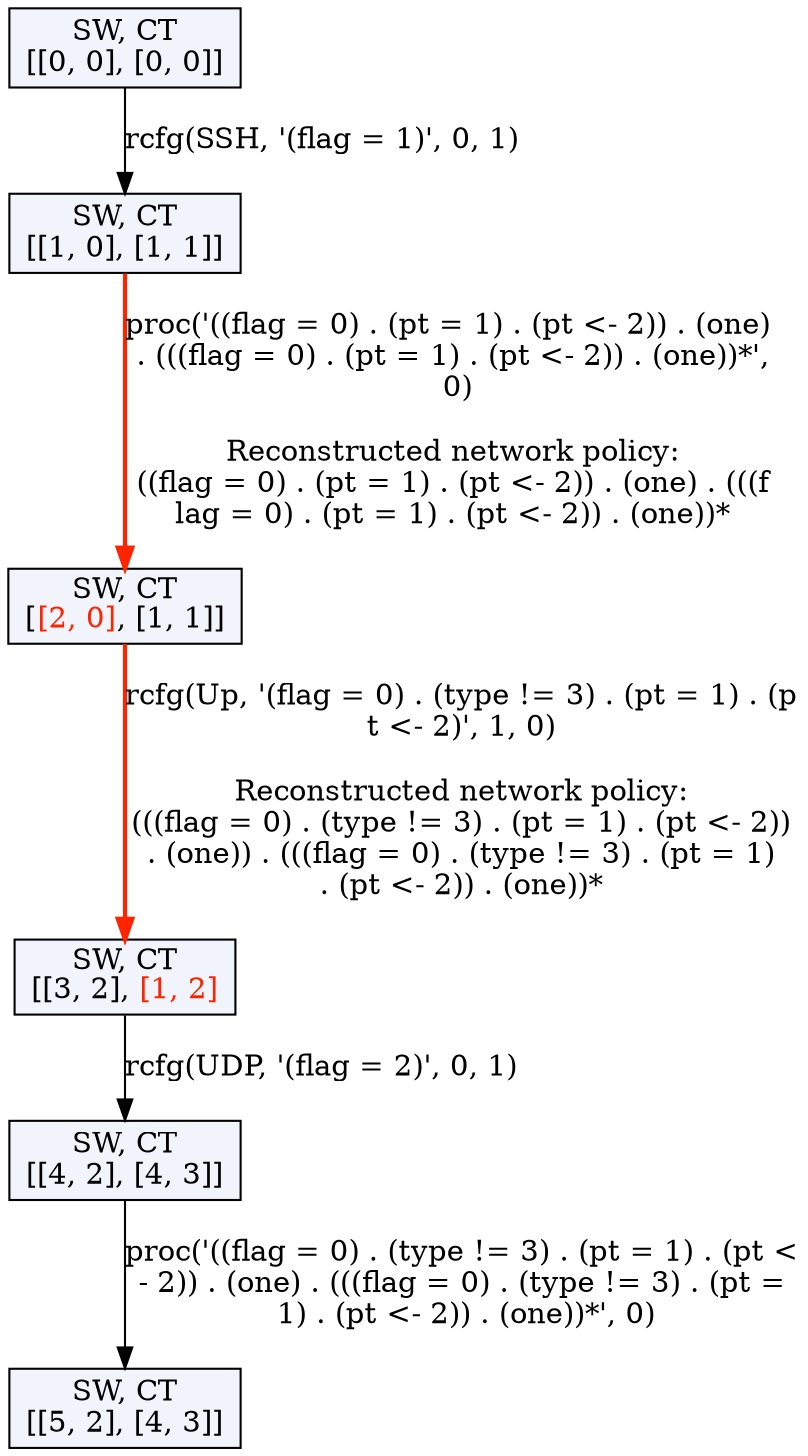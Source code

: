 digraph g {
n0 [label=<SW, CT<br/>[[0, 0], [0, 0]]>, shape=rectangle, style=filled, fillcolor="#F2F4FB"];
n1 [label=<SW, CT<br/>[[1, 0], [1, 1]]>, shape=rectangle, style=filled, fillcolor="#F2F4FB"];
n0 -> n1 [label="rcfg(SSH, '(flag = 1)', 0, 1)", color="#000000", penwidth=1.0];
n2 [label=<SW, CT<br/>[<font color="#FF2400">[2, 0]</font>, [1, 1]]>, shape=rectangle, style=filled, fillcolor="#F2F4FB"];
n1 -> n2 [label="proc('((flag = 0) . (pt = 1) . (pt <- 2)) . (one) 
. (((flag = 0) . (pt = 1) . (pt <- 2)) . (one))*',
 0)

Reconstructed network policy:
((flag = 0) . (pt = 1) . (pt <- 2)) . (one) . (((f
lag = 0) . (pt = 1) . (pt <- 2)) . (one))*", color="#FF2400", penwidth=2.0];
n3 [label=<SW, CT<br/>[[3, 2], <font color="#FF2400">[1, 2]</font>]>, shape=rectangle, style=filled, fillcolor="#F2F4FB"];
n2 -> n3 [label="rcfg(Up, '(flag = 0) . (type != 3) . (pt = 1) . (p
t <- 2)', 1, 0)

Reconstructed network policy:
(((flag = 0) . (type != 3) . (pt = 1) . (pt <- 2))
 . (one)) . (((flag = 0) . (type != 3) . (pt = 1) 
. (pt <- 2)) . (one))*", color="#FF2400", penwidth=2.0];
n4 [label=<SW, CT<br/>[[4, 2], [4, 3]]>, shape=rectangle, style=filled, fillcolor="#F2F4FB"];
n3 -> n4 [label="rcfg(UDP, '(flag = 2)', 0, 1)", color="#000000", penwidth=1.0];
n5 [label=<SW, CT<br/>[[5, 2], [4, 3]]>, shape=rectangle, style=filled, fillcolor="#F2F4FB"];
n4 -> n5 [label="proc('((flag = 0) . (type != 3) . (pt = 1) . (pt <
- 2)) . (one) . (((flag = 0) . (type != 3) . (pt =
 1) . (pt <- 2)) . (one))*', 0)", color="#000000", penwidth=1.0];
}